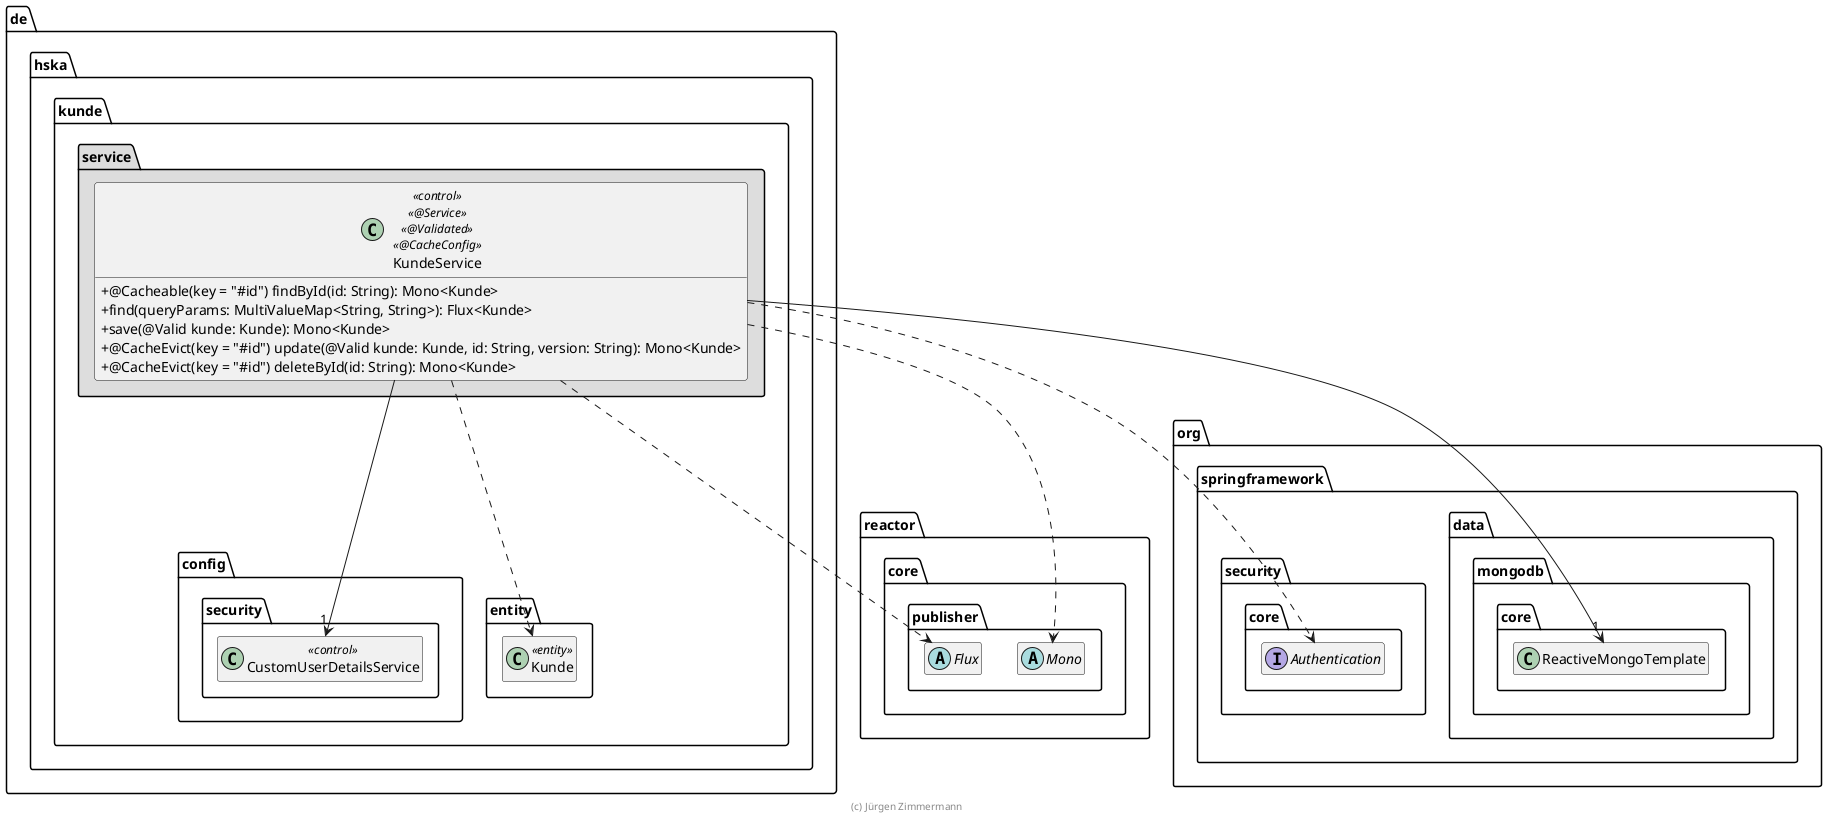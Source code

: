 @startuml
skinparam classAttributeIconSize 0
skinparam componentStyle uml2

package reactor.core.publisher {
    abstract class Mono {
    }

    abstract class Flux {
    }
}

package org.springframework {
    package data.mongodb.core {
        class ReactiveMongoTemplate {
        }
    }

    package security.core {
        interface Authentication {
        }
    }
}

package de.hska.kunde {
    package config.security {
        class CustomUserDetailsService << control >> {
        }
    }

    package entity {
        class Kunde << entity >> {
        }
    }

    package service #DDDDDD {
        KundeService --> "1" CustomUserDetailsService
        KundeService --> "1" ReactiveMongoTemplate
        KundeService ..> Kunde
        KundeService ..> Flux
        KundeService ..> Mono
        KundeService ..> Authentication

        class KundeService << control >> << @Service >> << @Validated >> << @CacheConfig >> {
            + @Cacheable(key = "#id") findById(id: String): Mono<Kunde>
            + find(queryParams: MultiValueMap<String, String>): Flux<Kunde>
            + save(@Valid kunde: Kunde): Mono<Kunde>
            + @CacheEvict(key = "#id") update(@Valid kunde: Kunde, id: String, version: String): Mono<Kunde>
            + @CacheEvict(key = "#id") deleteById(id: String): Mono<Kunde>
        }
    }
}

hide empty members
hide empty methods
hide empty fields

footer (c) Jürgen Zimmermann

@enduml
